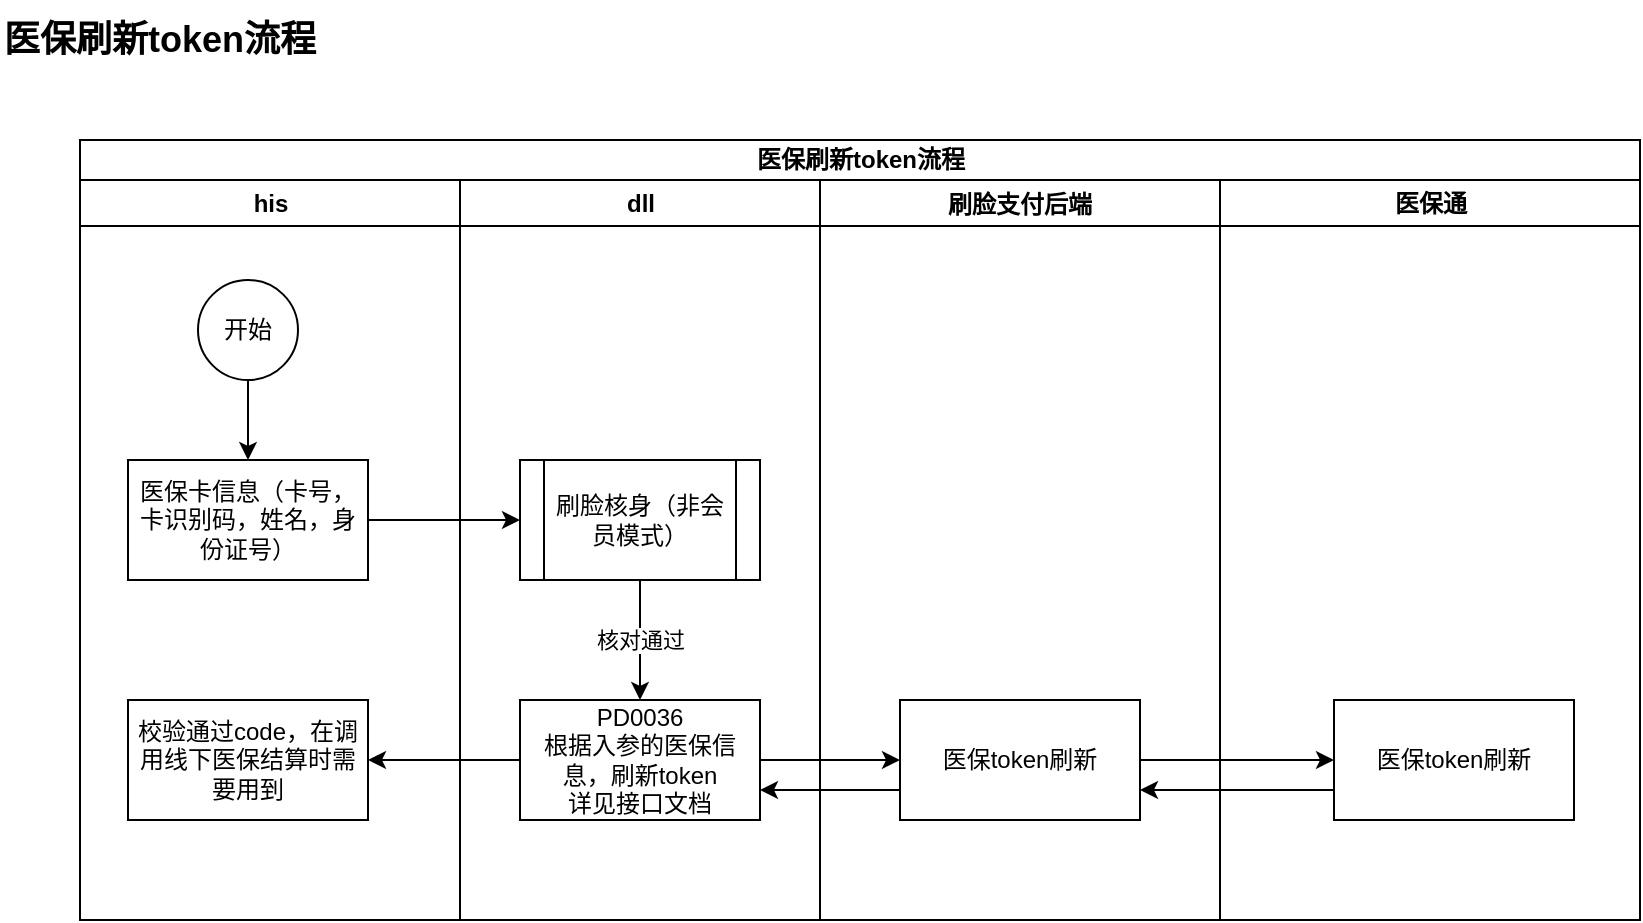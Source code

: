 <mxfile version="11.0.8" type="github"><diagram id="tHYpnWUnAotZdudmFZeX" name="Page-1"><mxGraphModel dx="1278" dy="550" grid="1" gridSize="10" guides="1" tooltips="1" connect="1" arrows="1" fold="1" page="1" pageScale="1" pageWidth="827" pageHeight="1169" math="0" shadow="0"><root><mxCell id="0"/><mxCell id="1" parent="0"/><mxCell id="yIn0yss6EkQOp8YLPu8z-1" value="医保刷新token流程" style="swimlane;html=1;childLayout=stackLayout;resizeParent=1;resizeParentMax=0;startSize=20;" parent="1" vertex="1"><mxGeometry x="80" y="100" width="780" height="390" as="geometry"/></mxCell><mxCell id="yIn0yss6EkQOp8YLPu8z-2" value="his" style="swimlane;html=1;startSize=23;" parent="yIn0yss6EkQOp8YLPu8z-1" vertex="1"><mxGeometry y="20" width="190" height="370" as="geometry"/></mxCell><mxCell id="yIn0yss6EkQOp8YLPu8z-12" style="edgeStyle=orthogonalEdgeStyle;rounded=0;orthogonalLoop=1;jettySize=auto;html=1;exitX=0.5;exitY=1;exitDx=0;exitDy=0;entryX=0.5;entryY=0;entryDx=0;entryDy=0;" parent="yIn0yss6EkQOp8YLPu8z-2" source="yIn0yss6EkQOp8YLPu8z-7" target="yIn0yss6EkQOp8YLPu8z-11" edge="1"><mxGeometry relative="1" as="geometry"/></mxCell><mxCell id="yIn0yss6EkQOp8YLPu8z-7" value="开始" style="ellipse;whiteSpace=wrap;html=1;aspect=fixed;" parent="yIn0yss6EkQOp8YLPu8z-2" vertex="1"><mxGeometry x="59" y="50" width="50" height="50" as="geometry"/></mxCell><mxCell id="yIn0yss6EkQOp8YLPu8z-11" value="医保卡信息（卡号，卡识别码，姓名，身份证号）" style="rounded=0;whiteSpace=wrap;html=1;" parent="yIn0yss6EkQOp8YLPu8z-2" vertex="1"><mxGeometry x="24" y="140" width="120" height="60" as="geometry"/></mxCell><mxCell id="JIQBk0lQ--C5zh-iqazd-3" value="校验通过code，在调用线下医保结算时需要用到" style="rounded=0;whiteSpace=wrap;html=1;" vertex="1" parent="yIn0yss6EkQOp8YLPu8z-2"><mxGeometry x="24" y="260" width="120" height="60" as="geometry"/></mxCell><mxCell id="yIn0yss6EkQOp8YLPu8z-3" value="dll" style="swimlane;html=1;startSize=23;" parent="yIn0yss6EkQOp8YLPu8z-1" vertex="1"><mxGeometry x="190" y="20" width="180" height="370" as="geometry"/></mxCell><mxCell id="yIn0yss6EkQOp8YLPu8z-16" value="核对通过" style="edgeStyle=orthogonalEdgeStyle;rounded=0;orthogonalLoop=1;jettySize=auto;html=1;exitX=0.5;exitY=1;exitDx=0;exitDy=0;entryX=0.5;entryY=0;entryDx=0;entryDy=0;" parent="yIn0yss6EkQOp8YLPu8z-3" source="yIn0yss6EkQOp8YLPu8z-14" target="yIn0yss6EkQOp8YLPu8z-15" edge="1"><mxGeometry relative="1" as="geometry"/></mxCell><mxCell id="yIn0yss6EkQOp8YLPu8z-14" value="&lt;span style=&quot;white-space: normal&quot;&gt;刷脸核身（非会员模式）&lt;/span&gt;" style="shape=process;whiteSpace=wrap;html=1;backgroundOutline=1;" parent="yIn0yss6EkQOp8YLPu8z-3" vertex="1"><mxGeometry x="30" y="140" width="120" height="60" as="geometry"/></mxCell><mxCell id="yIn0yss6EkQOp8YLPu8z-15" value="PD0036&lt;br&gt;根据入参的医保信息，刷新token&lt;br&gt;详见接口文档" style="rounded=0;whiteSpace=wrap;html=1;" parent="yIn0yss6EkQOp8YLPu8z-3" vertex="1"><mxGeometry x="30" y="260" width="120" height="60" as="geometry"/></mxCell><mxCell id="yIn0yss6EkQOp8YLPu8z-6" value="刷脸支付后端" style="swimlane;startSize=23;" parent="yIn0yss6EkQOp8YLPu8z-1" vertex="1"><mxGeometry x="370" y="20" width="200" height="370" as="geometry"/></mxCell><mxCell id="yIn0yss6EkQOp8YLPu8z-17" value="医保token刷新" style="rounded=0;whiteSpace=wrap;html=1;" parent="yIn0yss6EkQOp8YLPu8z-6" vertex="1"><mxGeometry x="40" y="260" width="120" height="60" as="geometry"/></mxCell><mxCell id="yIn0yss6EkQOp8YLPu8z-13" style="edgeStyle=orthogonalEdgeStyle;rounded=0;orthogonalLoop=1;jettySize=auto;html=1;exitX=1;exitY=0.5;exitDx=0;exitDy=0;entryX=0;entryY=0.5;entryDx=0;entryDy=0;" parent="yIn0yss6EkQOp8YLPu8z-1" source="yIn0yss6EkQOp8YLPu8z-11" edge="1"><mxGeometry relative="1" as="geometry"><mxPoint x="220" y="190" as="targetPoint"/></mxGeometry></mxCell><mxCell id="yIn0yss6EkQOp8YLPu8z-4" value="医保通" style="swimlane;html=1;startSize=23;" parent="yIn0yss6EkQOp8YLPu8z-1" vertex="1"><mxGeometry x="570" y="20" width="210" height="370" as="geometry"/></mxCell><mxCell id="yIn0yss6EkQOp8YLPu8z-18" value="医保token刷新" style="rounded=0;whiteSpace=wrap;html=1;" parent="yIn0yss6EkQOp8YLPu8z-4" vertex="1"><mxGeometry x="57" y="260" width="120" height="60" as="geometry"/></mxCell><mxCell id="yIn0yss6EkQOp8YLPu8z-19" style="edgeStyle=orthogonalEdgeStyle;rounded=0;orthogonalLoop=1;jettySize=auto;html=1;exitX=1;exitY=0.5;exitDx=0;exitDy=0;" parent="yIn0yss6EkQOp8YLPu8z-1" source="yIn0yss6EkQOp8YLPu8z-15" target="yIn0yss6EkQOp8YLPu8z-17" edge="1"><mxGeometry relative="1" as="geometry"/></mxCell><mxCell id="yIn0yss6EkQOp8YLPu8z-20" style="edgeStyle=orthogonalEdgeStyle;rounded=0;orthogonalLoop=1;jettySize=auto;html=1;exitX=1;exitY=0.5;exitDx=0;exitDy=0;" parent="yIn0yss6EkQOp8YLPu8z-1" source="yIn0yss6EkQOp8YLPu8z-17" target="yIn0yss6EkQOp8YLPu8z-18" edge="1"><mxGeometry relative="1" as="geometry"/></mxCell><mxCell id="JIQBk0lQ--C5zh-iqazd-1" style="edgeStyle=orthogonalEdgeStyle;rounded=0;orthogonalLoop=1;jettySize=auto;html=1;exitX=0;exitY=0.75;exitDx=0;exitDy=0;entryX=1;entryY=0.75;entryDx=0;entryDy=0;" edge="1" parent="yIn0yss6EkQOp8YLPu8z-1" source="yIn0yss6EkQOp8YLPu8z-18" target="yIn0yss6EkQOp8YLPu8z-17"><mxGeometry relative="1" as="geometry"/></mxCell><mxCell id="JIQBk0lQ--C5zh-iqazd-2" style="edgeStyle=orthogonalEdgeStyle;rounded=0;orthogonalLoop=1;jettySize=auto;html=1;exitX=0;exitY=0.75;exitDx=0;exitDy=0;entryX=1;entryY=0.75;entryDx=0;entryDy=0;" edge="1" parent="yIn0yss6EkQOp8YLPu8z-1" source="yIn0yss6EkQOp8YLPu8z-17" target="yIn0yss6EkQOp8YLPu8z-15"><mxGeometry relative="1" as="geometry"/></mxCell><mxCell id="JIQBk0lQ--C5zh-iqazd-4" style="edgeStyle=orthogonalEdgeStyle;rounded=0;orthogonalLoop=1;jettySize=auto;html=1;exitX=0;exitY=0.5;exitDx=0;exitDy=0;" edge="1" parent="yIn0yss6EkQOp8YLPu8z-1" source="yIn0yss6EkQOp8YLPu8z-15" target="JIQBk0lQ--C5zh-iqazd-3"><mxGeometry relative="1" as="geometry"/></mxCell><mxCell id="yIn0yss6EkQOp8YLPu8z-5" value="&lt;font style=&quot;font-size: 18px&quot;&gt;&lt;b&gt;医保刷新token流程&lt;/b&gt;&lt;/font&gt;" style="text;html=1;strokeColor=none;fillColor=none;align=center;verticalAlign=middle;whiteSpace=wrap;rounded=0;" parent="1" vertex="1"><mxGeometry x="40" y="30" width="160" height="40" as="geometry"/></mxCell></root></mxGraphModel></diagram></mxfile>